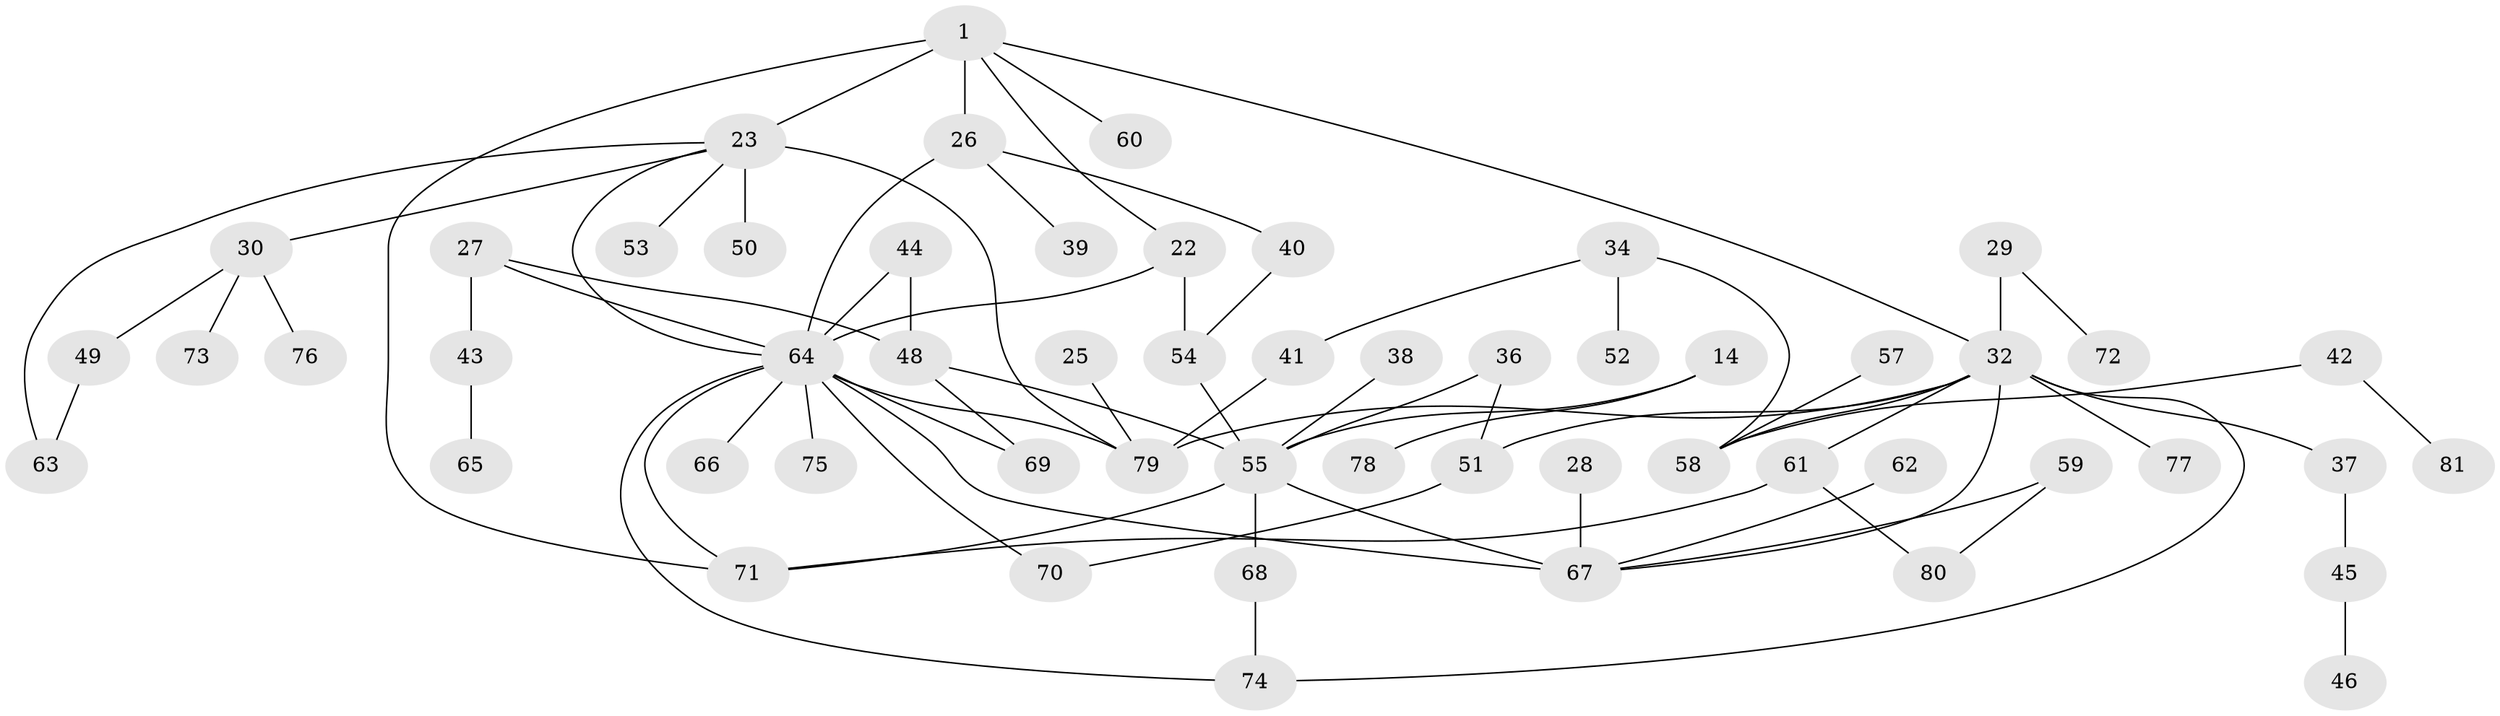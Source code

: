 // original degree distribution, {9: 0.012345679012345678, 8: 0.012345679012345678, 6: 0.037037037037037035, 5: 0.04938271604938271, 3: 0.16049382716049382, 7: 0.012345679012345678, 4: 0.14814814814814814, 2: 0.30864197530864196, 1: 0.25925925925925924}
// Generated by graph-tools (version 1.1) at 2025/45/03/04/25 21:45:57]
// undirected, 56 vertices, 75 edges
graph export_dot {
graph [start="1"]
  node [color=gray90,style=filled];
  1;
  14;
  22;
  23 [super="+11+15"];
  25;
  26;
  27;
  28;
  29 [super="+21"];
  30;
  32 [super="+3+19+2"];
  34 [super="+31"];
  36;
  37;
  38;
  39;
  40;
  41;
  42;
  43;
  44;
  45;
  46;
  48 [super="+35"];
  49;
  50;
  51 [super="+12"];
  52;
  53;
  54 [super="+20"];
  55 [super="+10+9+13"];
  57;
  58 [super="+8"];
  59;
  60;
  61;
  62;
  63;
  64 [super="+7+56"];
  65;
  66;
  67 [super="+47"];
  68;
  69;
  70;
  71;
  72;
  73;
  74;
  75;
  76;
  77;
  78;
  79 [super="+18"];
  80;
  81;
  1 -- 22;
  1 -- 26;
  1 -- 60;
  1 -- 71;
  1 -- 32 [weight=2];
  1 -- 23 [weight=3];
  14 -- 78;
  14 -- 55;
  22 -- 54;
  22 -- 64;
  23 -- 50;
  23 -- 63;
  23 -- 64;
  23 -- 53;
  23 -- 30;
  23 -- 79;
  25 -- 79;
  26 -- 39;
  26 -- 40;
  26 -- 64;
  27 -- 43;
  27 -- 48 [weight=2];
  27 -- 64 [weight=2];
  28 -- 67;
  29 -- 72;
  29 -- 32 [weight=2];
  30 -- 49;
  30 -- 73;
  30 -- 76;
  32 -- 77;
  32 -- 37;
  32 -- 61;
  32 -- 74;
  32 -- 51;
  32 -- 79;
  32 -- 67 [weight=2];
  32 -- 58;
  34 -- 52;
  34 -- 41;
  34 -- 58;
  36 -- 55;
  36 -- 51;
  37 -- 45;
  38 -- 55;
  40 -- 54;
  41 -- 79;
  42 -- 81;
  42 -- 58;
  43 -- 65;
  44 -- 48;
  44 -- 64;
  45 -- 46;
  48 -- 69;
  48 -- 55;
  49 -- 63;
  51 -- 70;
  54 -- 55 [weight=2];
  55 -- 71;
  55 -- 68;
  55 -- 67;
  57 -- 58;
  59 -- 80;
  59 -- 67;
  61 -- 80;
  61 -- 71;
  62 -- 67;
  64 -- 71;
  64 -- 74;
  64 -- 66;
  64 -- 67 [weight=3];
  64 -- 69;
  64 -- 70;
  64 -- 75;
  64 -- 79;
  68 -- 74;
}

